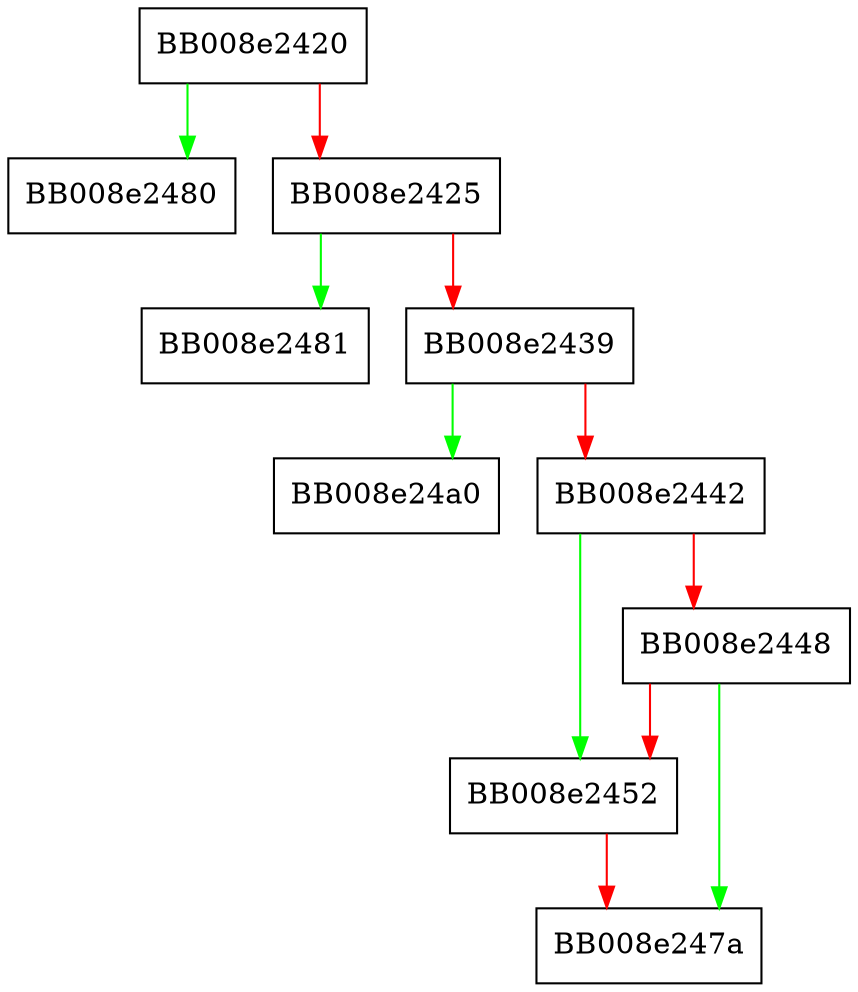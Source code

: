 digraph __resolv_context_put {
  node [shape="box"];
  graph [splines=ortho];
  BB008e2420 -> BB008e2480 [color="green"];
  BB008e2420 -> BB008e2425 [color="red"];
  BB008e2425 -> BB008e2481 [color="green"];
  BB008e2425 -> BB008e2439 [color="red"];
  BB008e2439 -> BB008e24a0 [color="green"];
  BB008e2439 -> BB008e2442 [color="red"];
  BB008e2442 -> BB008e2452 [color="green"];
  BB008e2442 -> BB008e2448 [color="red"];
  BB008e2448 -> BB008e247a [color="green"];
  BB008e2448 -> BB008e2452 [color="red"];
  BB008e2452 -> BB008e247a [color="red"];
}